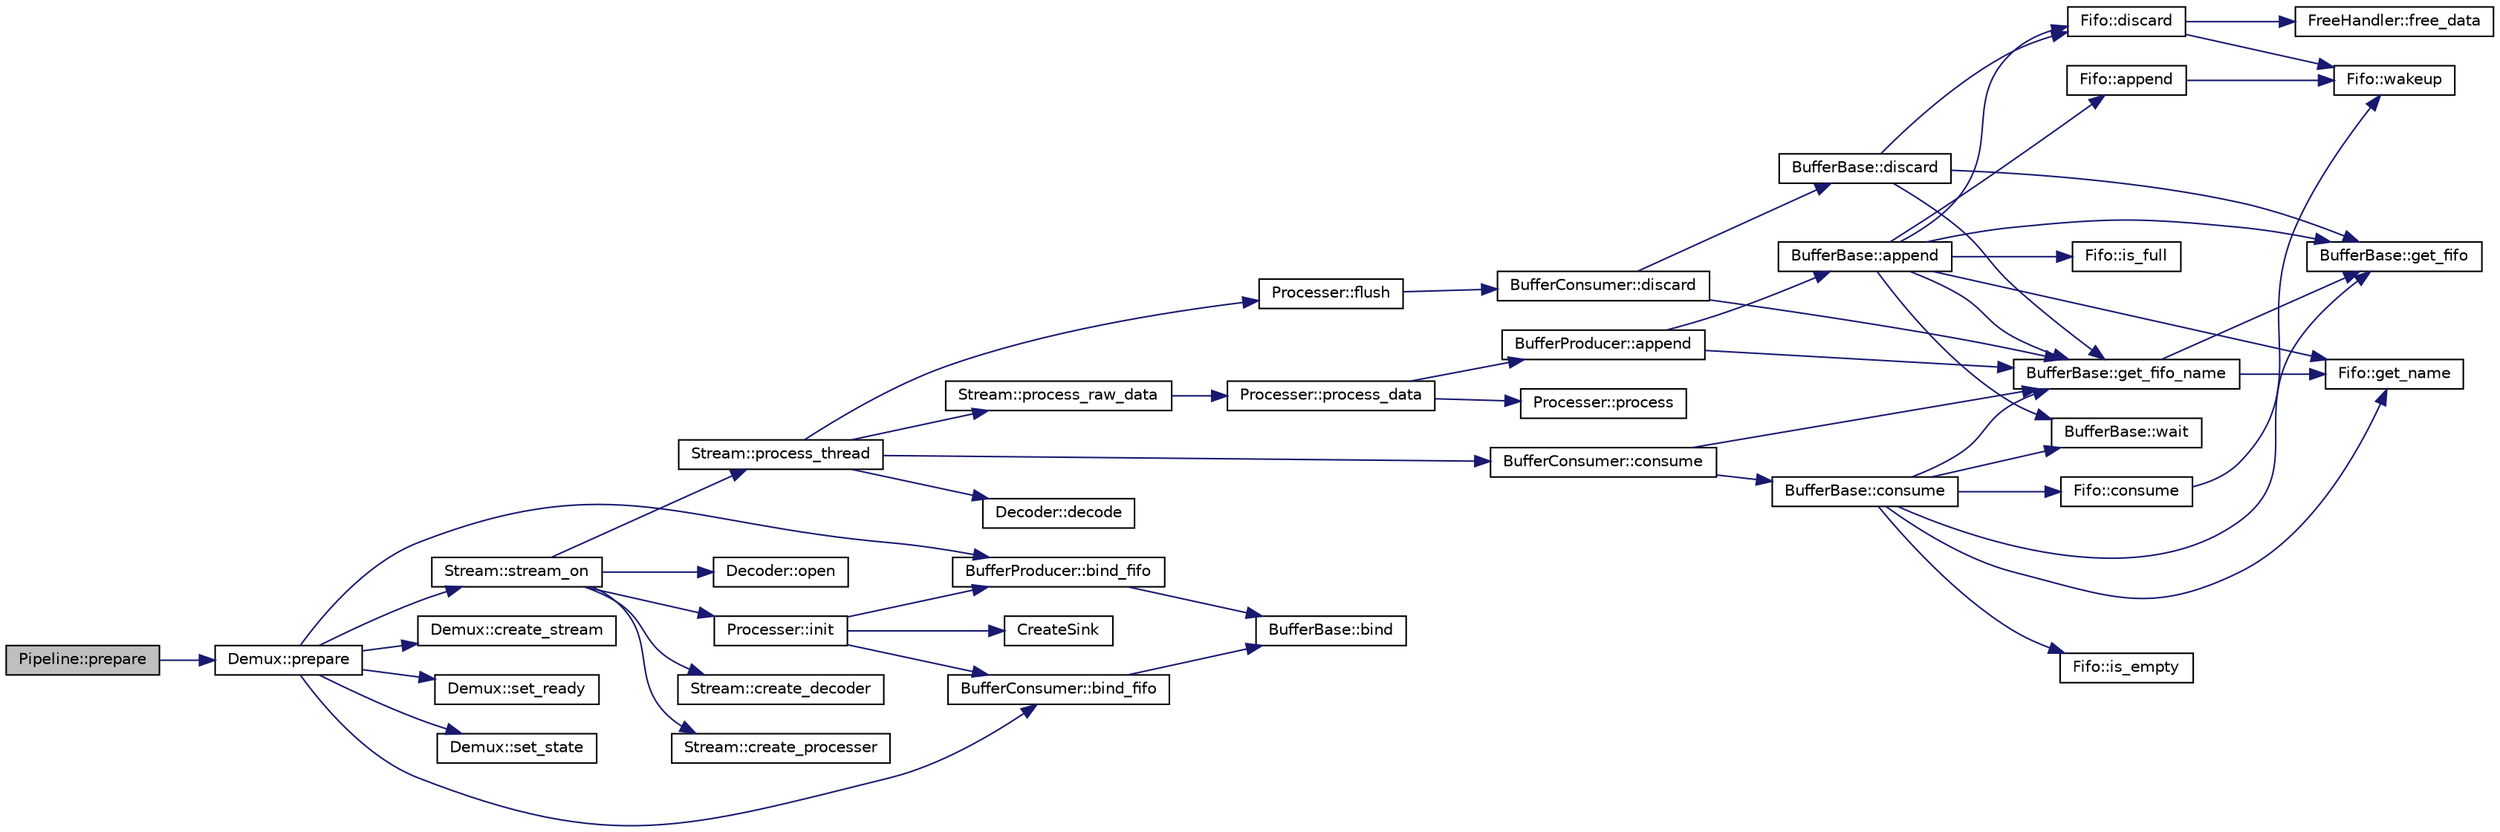 digraph "Pipeline::prepare"
{
 // LATEX_PDF_SIZE
  edge [fontname="Helvetica",fontsize="10",labelfontname="Helvetica",labelfontsize="10"];
  node [fontname="Helvetica",fontsize="10",shape=record];
  rankdir="LR";
  Node1 [label="Pipeline::prepare",height=0.2,width=0.4,color="black", fillcolor="grey75", style="filled", fontcolor="black",tooltip=" "];
  Node1 -> Node2 [color="midnightblue",fontsize="10",style="solid",fontname="Helvetica"];
  Node2 [label="Demux::prepare",height=0.2,width=0.4,color="black", fillcolor="white", style="filled",URL="$class_demux.html#a5eef7588114eb499fbc2dd6df397e29d",tooltip=" "];
  Node2 -> Node3 [color="midnightblue",fontsize="10",style="solid",fontname="Helvetica"];
  Node3 [label="BufferConsumer::bind_fifo",height=0.2,width=0.4,color="black", fillcolor="white", style="filled",URL="$class_buffer_consumer.html#a6b5209f0043cb591ee1a4543a0b1b28a",tooltip=" "];
  Node3 -> Node4 [color="midnightblue",fontsize="10",style="solid",fontname="Helvetica"];
  Node4 [label="BufferBase::bind",height=0.2,width=0.4,color="black", fillcolor="white", style="filled",URL="$class_buffer_base.html#a32fbf76bd8f1eab1adbfa783cff2b26e",tooltip=" "];
  Node2 -> Node5 [color="midnightblue",fontsize="10",style="solid",fontname="Helvetica"];
  Node5 [label="BufferProducer::bind_fifo",height=0.2,width=0.4,color="black", fillcolor="white", style="filled",URL="$class_buffer_producer.html#ae938e76707cd668cdf6e20fde8052721",tooltip=" "];
  Node5 -> Node4 [color="midnightblue",fontsize="10",style="solid",fontname="Helvetica"];
  Node2 -> Node6 [color="midnightblue",fontsize="10",style="solid",fontname="Helvetica"];
  Node6 [label="Demux::create_stream",height=0.2,width=0.4,color="black", fillcolor="white", style="filled",URL="$class_demux.html#a5d0e87f147e66ca0a92ddda0e0f55e04",tooltip=" "];
  Node2 -> Node7 [color="midnightblue",fontsize="10",style="solid",fontname="Helvetica"];
  Node7 [label="Demux::set_ready",height=0.2,width=0.4,color="black", fillcolor="white", style="filled",URL="$class_demux.html#a8392895e1eab7e3d1b6697bbc72141a4",tooltip=" "];
  Node2 -> Node8 [color="midnightblue",fontsize="10",style="solid",fontname="Helvetica"];
  Node8 [label="Demux::set_state",height=0.2,width=0.4,color="black", fillcolor="white", style="filled",URL="$class_demux.html#a5813d0c8b87aa457e09233dba0de4a3f",tooltip=" "];
  Node2 -> Node9 [color="midnightblue",fontsize="10",style="solid",fontname="Helvetica"];
  Node9 [label="Stream::stream_on",height=0.2,width=0.4,color="black", fillcolor="white", style="filled",URL="$class_stream.html#a920a4c79dae94b690c7160da47293bb8",tooltip=" "];
  Node9 -> Node10 [color="midnightblue",fontsize="10",style="solid",fontname="Helvetica"];
  Node10 [label="Stream::create_decoder",height=0.2,width=0.4,color="black", fillcolor="white", style="filled",URL="$class_stream.html#a1eef561073cb65b7fa2a1932dfb506ab",tooltip=" "];
  Node9 -> Node11 [color="midnightblue",fontsize="10",style="solid",fontname="Helvetica"];
  Node11 [label="Stream::create_processer",height=0.2,width=0.4,color="black", fillcolor="white", style="filled",URL="$class_stream.html#afca9b8802d72a98ca5e82052aa03f068",tooltip=" "];
  Node9 -> Node12 [color="midnightblue",fontsize="10",style="solid",fontname="Helvetica"];
  Node12 [label="Processer::init",height=0.2,width=0.4,color="black", fillcolor="white", style="filled",URL="$class_processer.html#ae34de83d3de143c322a8dd76bd2fa18c",tooltip=" "];
  Node12 -> Node3 [color="midnightblue",fontsize="10",style="solid",fontname="Helvetica"];
  Node12 -> Node5 [color="midnightblue",fontsize="10",style="solid",fontname="Helvetica"];
  Node12 -> Node13 [color="midnightblue",fontsize="10",style="solid",fontname="Helvetica"];
  Node13 [label="CreateSink",height=0.2,width=0.4,color="black", fillcolor="white", style="filled",URL="$component_8cpp.html#adcb538324d8020896ba39abd43deada6",tooltip=" "];
  Node9 -> Node14 [color="midnightblue",fontsize="10",style="solid",fontname="Helvetica"];
  Node14 [label="Decoder::open",height=0.2,width=0.4,color="black", fillcolor="white", style="filled",URL="$class_decoder.html#aa971977ada435327567a6df519688440",tooltip=" "];
  Node9 -> Node15 [color="midnightblue",fontsize="10",style="solid",fontname="Helvetica"];
  Node15 [label="Stream::process_thread",height=0.2,width=0.4,color="black", fillcolor="white", style="filled",URL="$class_stream.html#a346edfae844caa31dcb4678d0be12681",tooltip=" "];
  Node15 -> Node16 [color="midnightblue",fontsize="10",style="solid",fontname="Helvetica"];
  Node16 [label="BufferConsumer::consume",height=0.2,width=0.4,color="black", fillcolor="white", style="filled",URL="$class_buffer_consumer.html#addd003a088b10c697729e731f77b3bfd",tooltip=" "];
  Node16 -> Node17 [color="midnightblue",fontsize="10",style="solid",fontname="Helvetica"];
  Node17 [label="BufferBase::consume",height=0.2,width=0.4,color="black", fillcolor="white", style="filled",URL="$class_buffer_base.html#a76e6959faff94d7a0561003d390d84c8",tooltip=" "];
  Node17 -> Node18 [color="midnightblue",fontsize="10",style="solid",fontname="Helvetica"];
  Node18 [label="Fifo::consume",height=0.2,width=0.4,color="black", fillcolor="white", style="filled",URL="$class_fifo.html#a2c5fd19150cd755041f01f5b013690e4",tooltip=" "];
  Node18 -> Node19 [color="midnightblue",fontsize="10",style="solid",fontname="Helvetica"];
  Node19 [label="Fifo::wakeup",height=0.2,width=0.4,color="black", fillcolor="white", style="filled",URL="$class_fifo.html#a66c5afd32d254833776d8229bd0b2965",tooltip=" "];
  Node17 -> Node20 [color="midnightblue",fontsize="10",style="solid",fontname="Helvetica"];
  Node20 [label="BufferBase::get_fifo",height=0.2,width=0.4,color="black", fillcolor="white", style="filled",URL="$class_buffer_base.html#aad84b9690026b9da88d76d276b47470d",tooltip=" "];
  Node17 -> Node21 [color="midnightblue",fontsize="10",style="solid",fontname="Helvetica"];
  Node21 [label="BufferBase::get_fifo_name",height=0.2,width=0.4,color="black", fillcolor="white", style="filled",URL="$class_buffer_base.html#a801e2e43bb032c4b455f4b18a224e838",tooltip=" "];
  Node21 -> Node20 [color="midnightblue",fontsize="10",style="solid",fontname="Helvetica"];
  Node21 -> Node22 [color="midnightblue",fontsize="10",style="solid",fontname="Helvetica"];
  Node22 [label="Fifo::get_name",height=0.2,width=0.4,color="black", fillcolor="white", style="filled",URL="$class_fifo.html#a8d1a5745a600502cd67bfc642a2b1eb6",tooltip=" "];
  Node17 -> Node22 [color="midnightblue",fontsize="10",style="solid",fontname="Helvetica"];
  Node17 -> Node23 [color="midnightblue",fontsize="10",style="solid",fontname="Helvetica"];
  Node23 [label="Fifo::is_empty",height=0.2,width=0.4,color="black", fillcolor="white", style="filled",URL="$class_fifo.html#a7f9ad2ef2dcab2b82817e0a09cb69fda",tooltip=" "];
  Node17 -> Node24 [color="midnightblue",fontsize="10",style="solid",fontname="Helvetica"];
  Node24 [label="BufferBase::wait",height=0.2,width=0.4,color="black", fillcolor="white", style="filled",URL="$class_buffer_base.html#ae7fa60f3c9f233a6f142668b90d335fa",tooltip=" "];
  Node16 -> Node21 [color="midnightblue",fontsize="10",style="solid",fontname="Helvetica"];
  Node15 -> Node25 [color="midnightblue",fontsize="10",style="solid",fontname="Helvetica"];
  Node25 [label="Decoder::decode",height=0.2,width=0.4,color="black", fillcolor="white", style="filled",URL="$class_decoder.html#a190c58f78e50e76bc125374a48fb7adb",tooltip=" "];
  Node15 -> Node26 [color="midnightblue",fontsize="10",style="solid",fontname="Helvetica"];
  Node26 [label="Processer::flush",height=0.2,width=0.4,color="black", fillcolor="white", style="filled",URL="$class_processer.html#a7250f01dd404dbd825f5820f7f06966d",tooltip=" "];
  Node26 -> Node27 [color="midnightblue",fontsize="10",style="solid",fontname="Helvetica"];
  Node27 [label="BufferConsumer::discard",height=0.2,width=0.4,color="black", fillcolor="white", style="filled",URL="$class_buffer_consumer.html#a6d48beb5f7d243a49079e4b0fb85b653",tooltip=" "];
  Node27 -> Node28 [color="midnightblue",fontsize="10",style="solid",fontname="Helvetica"];
  Node28 [label="BufferBase::discard",height=0.2,width=0.4,color="black", fillcolor="white", style="filled",URL="$class_buffer_base.html#acdf2985c9ec07d9b27ac3078c1439307",tooltip=" "];
  Node28 -> Node29 [color="midnightblue",fontsize="10",style="solid",fontname="Helvetica"];
  Node29 [label="Fifo::discard",height=0.2,width=0.4,color="black", fillcolor="white", style="filled",URL="$class_fifo.html#aaf0b3a62abbb4dc572a03837dbc4c239",tooltip=" "];
  Node29 -> Node30 [color="midnightblue",fontsize="10",style="solid",fontname="Helvetica"];
  Node30 [label="FreeHandler::free_data",height=0.2,width=0.4,color="black", fillcolor="white", style="filled",URL="$class_free_handler.html#a15544d3026fdca95f0cfbae1a7408bf1",tooltip=" "];
  Node29 -> Node19 [color="midnightblue",fontsize="10",style="solid",fontname="Helvetica"];
  Node28 -> Node20 [color="midnightblue",fontsize="10",style="solid",fontname="Helvetica"];
  Node28 -> Node21 [color="midnightblue",fontsize="10",style="solid",fontname="Helvetica"];
  Node27 -> Node21 [color="midnightblue",fontsize="10",style="solid",fontname="Helvetica"];
  Node15 -> Node31 [color="midnightblue",fontsize="10",style="solid",fontname="Helvetica"];
  Node31 [label="Stream::process_raw_data",height=0.2,width=0.4,color="black", fillcolor="white", style="filled",URL="$class_stream.html#adbe4eb3f5bf605a94848976b3915fee9",tooltip=" "];
  Node31 -> Node32 [color="midnightblue",fontsize="10",style="solid",fontname="Helvetica"];
  Node32 [label="Processer::process_data",height=0.2,width=0.4,color="black", fillcolor="white", style="filled",URL="$class_processer.html#ade9765442a05c2415f80900469d427c1",tooltip=" "];
  Node32 -> Node33 [color="midnightblue",fontsize="10",style="solid",fontname="Helvetica"];
  Node33 [label="BufferProducer::append",height=0.2,width=0.4,color="black", fillcolor="white", style="filled",URL="$class_buffer_producer.html#add60c6542518e19e812e8d084746dc9d",tooltip=" "];
  Node33 -> Node34 [color="midnightblue",fontsize="10",style="solid",fontname="Helvetica"];
  Node34 [label="BufferBase::append",height=0.2,width=0.4,color="black", fillcolor="white", style="filled",URL="$class_buffer_base.html#a611e3f4eb911fc58bc811062c38b54eb",tooltip=" "];
  Node34 -> Node35 [color="midnightblue",fontsize="10",style="solid",fontname="Helvetica"];
  Node35 [label="Fifo::append",height=0.2,width=0.4,color="black", fillcolor="white", style="filled",URL="$class_fifo.html#a7537606bea89bff788a2ef08235ecc85",tooltip=" "];
  Node35 -> Node19 [color="midnightblue",fontsize="10",style="solid",fontname="Helvetica"];
  Node34 -> Node29 [color="midnightblue",fontsize="10",style="solid",fontname="Helvetica"];
  Node34 -> Node20 [color="midnightblue",fontsize="10",style="solid",fontname="Helvetica"];
  Node34 -> Node21 [color="midnightblue",fontsize="10",style="solid",fontname="Helvetica"];
  Node34 -> Node22 [color="midnightblue",fontsize="10",style="solid",fontname="Helvetica"];
  Node34 -> Node36 [color="midnightblue",fontsize="10",style="solid",fontname="Helvetica"];
  Node36 [label="Fifo::is_full",height=0.2,width=0.4,color="black", fillcolor="white", style="filled",URL="$class_fifo.html#a0f40023cb98b4264b1f27253c887f912",tooltip=" "];
  Node34 -> Node24 [color="midnightblue",fontsize="10",style="solid",fontname="Helvetica"];
  Node33 -> Node21 [color="midnightblue",fontsize="10",style="solid",fontname="Helvetica"];
  Node32 -> Node37 [color="midnightblue",fontsize="10",style="solid",fontname="Helvetica"];
  Node37 [label="Processer::process",height=0.2,width=0.4,color="black", fillcolor="white", style="filled",URL="$class_processer.html#af8c5c83b4232c8d30c4afda1b855a10b",tooltip=" "];
}
